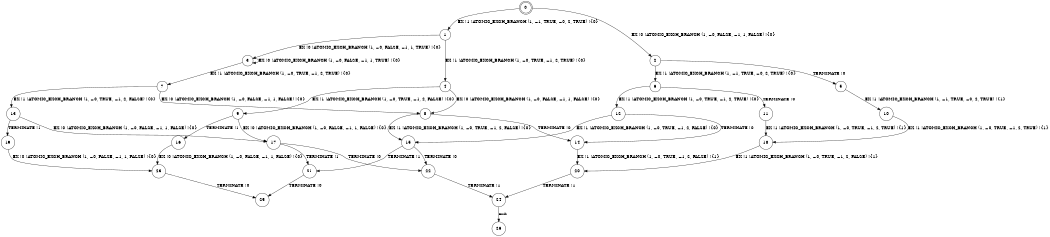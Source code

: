 digraph BCG {
size = "7, 10.5";
center = TRUE;
node [shape = circle];
0 [peripheries = 2];
0 -> 1 [label = "EX !1 !ATOMIC_EXCH_BRANCH (1, +1, TRUE, +0, 2, TRUE) !{0}"];
0 -> 2 [label = "EX !0 !ATOMIC_EXCH_BRANCH (1, +0, FALSE, +1, 1, FALSE) !{0}"];
1 -> 3 [label = "EX !0 !ATOMIC_EXCH_BRANCH (1, +0, FALSE, +1, 1, TRUE) !{0}"];
1 -> 4 [label = "EX !1 !ATOMIC_EXCH_BRANCH (1, +0, TRUE, +1, 2, TRUE) !{0}"];
2 -> 5 [label = "TERMINATE !0"];
2 -> 6 [label = "EX !1 !ATOMIC_EXCH_BRANCH (1, +1, TRUE, +0, 2, TRUE) !{0}"];
3 -> 7 [label = "EX !1 !ATOMIC_EXCH_BRANCH (1, +0, TRUE, +1, 2, TRUE) !{0}"];
3 -> 3 [label = "EX !0 !ATOMIC_EXCH_BRANCH (1, +0, FALSE, +1, 1, TRUE) !{0}"];
4 -> 8 [label = "EX !0 !ATOMIC_EXCH_BRANCH (1, +0, FALSE, +1, 1, FALSE) !{0}"];
4 -> 9 [label = "EX !1 !ATOMIC_EXCH_BRANCH (1, +0, TRUE, +1, 2, FALSE) !{0}"];
5 -> 10 [label = "EX !1 !ATOMIC_EXCH_BRANCH (1, +1, TRUE, +0, 2, TRUE) !{1}"];
6 -> 11 [label = "TERMINATE !0"];
6 -> 12 [label = "EX !1 !ATOMIC_EXCH_BRANCH (1, +0, TRUE, +1, 2, TRUE) !{0}"];
7 -> 13 [label = "EX !1 !ATOMIC_EXCH_BRANCH (1, +0, TRUE, +1, 2, FALSE) !{0}"];
7 -> 8 [label = "EX !0 !ATOMIC_EXCH_BRANCH (1, +0, FALSE, +1, 1, FALSE) !{0}"];
8 -> 14 [label = "TERMINATE !0"];
8 -> 15 [label = "EX !1 !ATOMIC_EXCH_BRANCH (1, +0, TRUE, +1, 2, FALSE) !{0}"];
9 -> 16 [label = "TERMINATE !1"];
9 -> 17 [label = "EX !0 !ATOMIC_EXCH_BRANCH (1, +0, FALSE, +1, 1, FALSE) !{0}"];
10 -> 18 [label = "EX !1 !ATOMIC_EXCH_BRANCH (1, +0, TRUE, +1, 2, TRUE) !{1}"];
11 -> 18 [label = "EX !1 !ATOMIC_EXCH_BRANCH (1, +0, TRUE, +1, 2, TRUE) !{1}"];
12 -> 14 [label = "TERMINATE !0"];
12 -> 15 [label = "EX !1 !ATOMIC_EXCH_BRANCH (1, +0, TRUE, +1, 2, FALSE) !{0}"];
13 -> 19 [label = "TERMINATE !1"];
13 -> 17 [label = "EX !0 !ATOMIC_EXCH_BRANCH (1, +0, FALSE, +1, 1, FALSE) !{0}"];
14 -> 20 [label = "EX !1 !ATOMIC_EXCH_BRANCH (1, +0, TRUE, +1, 2, FALSE) !{1}"];
15 -> 21 [label = "TERMINATE !1"];
15 -> 22 [label = "TERMINATE !0"];
16 -> 23 [label = "EX !0 !ATOMIC_EXCH_BRANCH (1, +0, FALSE, +1, 1, FALSE) !{0}"];
17 -> 21 [label = "TERMINATE !1"];
17 -> 22 [label = "TERMINATE !0"];
18 -> 20 [label = "EX !1 !ATOMIC_EXCH_BRANCH (1, +0, TRUE, +1, 2, FALSE) !{1}"];
19 -> 23 [label = "EX !0 !ATOMIC_EXCH_BRANCH (1, +0, FALSE, +1, 1, FALSE) !{0}"];
20 -> 24 [label = "TERMINATE !1"];
21 -> 25 [label = "TERMINATE !0"];
22 -> 24 [label = "TERMINATE !1"];
23 -> 25 [label = "TERMINATE !0"];
24 -> 26 [label = "exit"];
}
